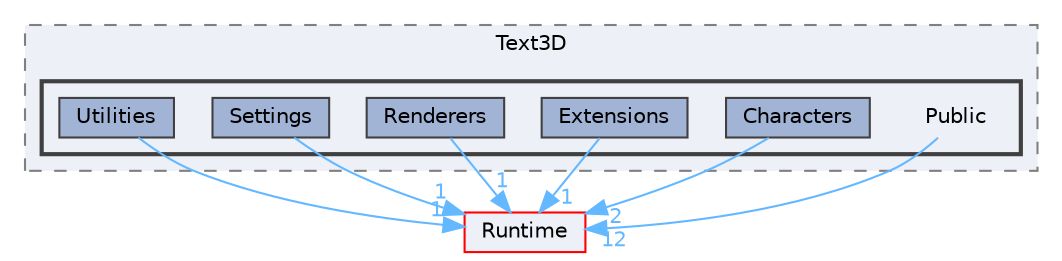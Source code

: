 digraph "Public"
{
 // INTERACTIVE_SVG=YES
 // LATEX_PDF_SIZE
  bgcolor="transparent";
  edge [fontname=Helvetica,fontsize=10,labelfontname=Helvetica,labelfontsize=10];
  node [fontname=Helvetica,fontsize=10,shape=box,height=0.2,width=0.4];
  compound=true
  subgraph clusterdir_28dd420329be2774dcd27626981df33e {
    graph [ bgcolor="#edf0f7", pencolor="grey50", label="Text3D", fontname=Helvetica,fontsize=10 style="filled,dashed", URL="dir_28dd420329be2774dcd27626981df33e.html",tooltip=""]
  subgraph clusterdir_1d3fc90b52e3a28a1083d1de47afcea9 {
    graph [ bgcolor="#edf0f7", pencolor="grey25", label="", fontname=Helvetica,fontsize=10 style="filled,bold", URL="dir_1d3fc90b52e3a28a1083d1de47afcea9.html",tooltip=""]
    dir_1d3fc90b52e3a28a1083d1de47afcea9 [shape=plaintext, label="Public"];
  dir_246f2588ad26f342c63c74ed8e491f55 [label="Characters", fillcolor="#a2b4d6", color="grey25", style="filled", URL="dir_246f2588ad26f342c63c74ed8e491f55.html",tooltip=""];
  dir_8b13a4818ccf6d1ba2f2a625d936ed63 [label="Extensions", fillcolor="#a2b4d6", color="grey25", style="filled", URL="dir_8b13a4818ccf6d1ba2f2a625d936ed63.html",tooltip=""];
  dir_cd056512890e6a2cb3a91c52044c36c2 [label="Renderers", fillcolor="#a2b4d6", color="grey25", style="filled", URL="dir_cd056512890e6a2cb3a91c52044c36c2.html",tooltip=""];
  dir_fbe5b1197a94037d85f07afc7d6a378a [label="Settings", fillcolor="#a2b4d6", color="grey25", style="filled", URL="dir_fbe5b1197a94037d85f07afc7d6a378a.html",tooltip=""];
  dir_15847da16c9772ae65ec03a986a0aa04 [label="Utilities", fillcolor="#a2b4d6", color="grey25", style="filled", URL="dir_15847da16c9772ae65ec03a986a0aa04.html",tooltip=""];
  }
  }
  dir_7536b172fbd480bfd146a1b1acd6856b [label="Runtime", fillcolor="#edf0f7", color="red", style="filled", URL="dir_7536b172fbd480bfd146a1b1acd6856b.html",tooltip=""];
  dir_1d3fc90b52e3a28a1083d1de47afcea9->dir_7536b172fbd480bfd146a1b1acd6856b [headlabel="12", labeldistance=1.5 headhref="dir_000826_000984.html" href="dir_000826_000984.html" color="steelblue1" fontcolor="steelblue1"];
  dir_246f2588ad26f342c63c74ed8e491f55->dir_7536b172fbd480bfd146a1b1acd6856b [headlabel="2", labeldistance=1.5 headhref="dir_000173_000984.html" href="dir_000173_000984.html" color="steelblue1" fontcolor="steelblue1"];
  dir_8b13a4818ccf6d1ba2f2a625d936ed63->dir_7536b172fbd480bfd146a1b1acd6856b [headlabel="1", labeldistance=1.5 headhref="dir_000387_000984.html" href="dir_000387_000984.html" color="steelblue1" fontcolor="steelblue1"];
  dir_cd056512890e6a2cb3a91c52044c36c2->dir_7536b172fbd480bfd146a1b1acd6856b [headlabel="1", labeldistance=1.5 headhref="dir_000960_000984.html" href="dir_000960_000984.html" color="steelblue1" fontcolor="steelblue1"];
  dir_fbe5b1197a94037d85f07afc7d6a378a->dir_7536b172fbd480bfd146a1b1acd6856b [headlabel="1", labeldistance=1.5 headhref="dir_001025_000984.html" href="dir_001025_000984.html" color="steelblue1" fontcolor="steelblue1"];
  dir_15847da16c9772ae65ec03a986a0aa04->dir_7536b172fbd480bfd146a1b1acd6856b [headlabel="1", labeldistance=1.5 headhref="dir_001236_000984.html" href="dir_001236_000984.html" color="steelblue1" fontcolor="steelblue1"];
}
